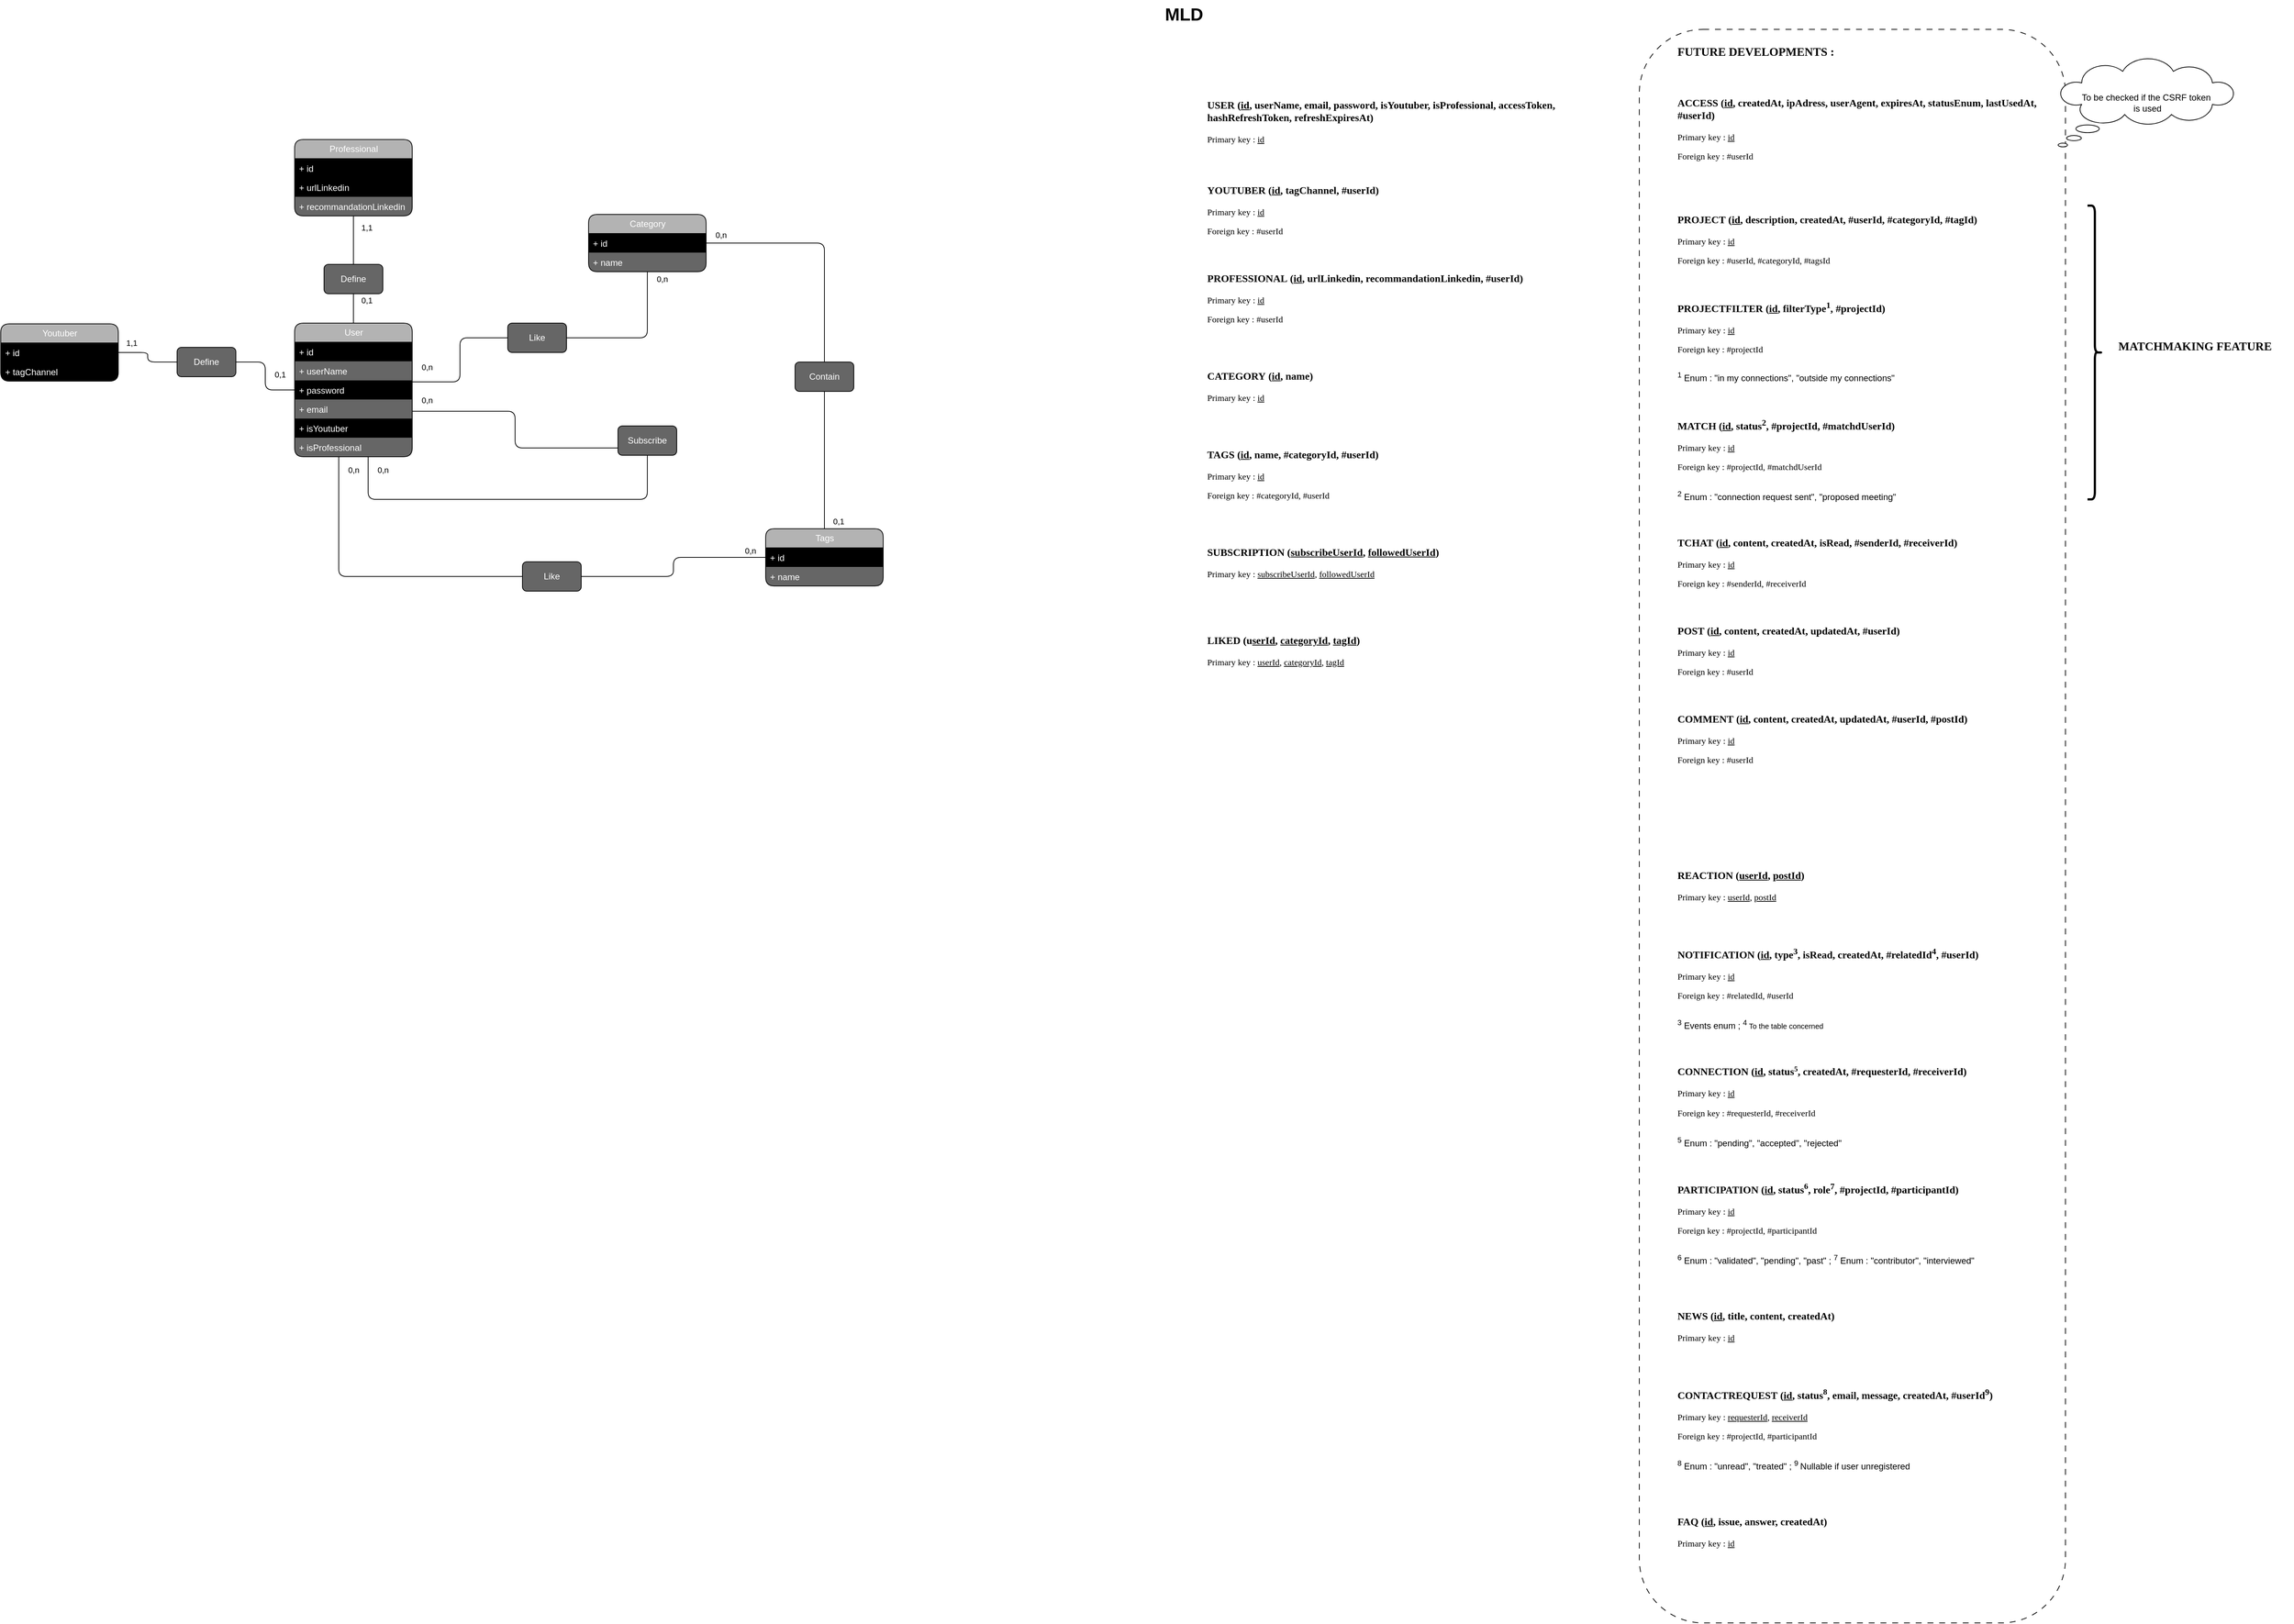 <mxfile version="26.0.10">
  <diagram name="Page-1" id="kbPdjWkIte7VOqI4fmI9">
    <mxGraphModel dx="1434" dy="792" grid="1" gridSize="10" guides="1" tooltips="1" connect="1" arrows="1" fold="1" page="1" pageScale="1" pageWidth="1654" pageHeight="1169" math="0" shadow="0">
      <root>
        <mxCell id="0" />
        <mxCell id="1" parent="0" />
        <mxCell id="28MRgLjDr1vpFrhW2gKt-58" value="" style="edgeStyle=orthogonalEdgeStyle;rounded=1;orthogonalLoop=1;jettySize=auto;html=1;flowAnimation=0;endArrow=none;endFill=0;" parent="1" source="28MRgLjDr1vpFrhW2gKt-130" target="28MRgLjDr1vpFrhW2gKt-53" edge="1">
          <mxGeometry relative="1" as="geometry" />
        </mxCell>
        <mxCell id="28MRgLjDr1vpFrhW2gKt-48" value="Professional" style="swimlane;fontStyle=0;childLayout=stackLayout;horizontal=1;startSize=26;fillColor=#B3B3B3;horizontalStack=0;resizeParent=1;resizeParentMax=0;resizeLast=0;collapsible=1;marginBottom=0;html=1;rounded=1;swimlaneFillColor=#666666;fontColor=#FFFFFF;" parent="1" vertex="1">
          <mxGeometry x="520" y="230" width="160" height="104" as="geometry">
            <mxRectangle x="360" y="280" width="120" height="30" as="alternateBounds" />
          </mxGeometry>
        </mxCell>
        <mxCell id="28MRgLjDr1vpFrhW2gKt-49" value="+ id" style="text;strokeColor=none;fillColor=#000000;align=left;verticalAlign=top;spacingLeft=4;spacingRight=4;overflow=hidden;rotatable=0;points=[[0,0.5],[1,0.5]];portConstraint=eastwest;whiteSpace=wrap;html=1;glass=0;shadow=0;fontColor=#FFFFFF;" parent="28MRgLjDr1vpFrhW2gKt-48" vertex="1">
          <mxGeometry y="26" width="160" height="26" as="geometry" />
        </mxCell>
        <mxCell id="28MRgLjDr1vpFrhW2gKt-51" value="+ urlLinkedin" style="text;strokeColor=none;fillColor=#000000;align=left;verticalAlign=top;spacingLeft=4;spacingRight=4;overflow=hidden;rotatable=0;points=[[0,0.5],[1,0.5]];portConstraint=eastwest;whiteSpace=wrap;html=1;fontColor=#FFFFFF;" parent="28MRgLjDr1vpFrhW2gKt-48" vertex="1">
          <mxGeometry y="52" width="160" height="26" as="geometry" />
        </mxCell>
        <mxCell id="28MRgLjDr1vpFrhW2gKt-52" value="+ recommandationLinkedin" style="text;strokeColor=none;fillColor=none;align=left;verticalAlign=top;spacingLeft=4;spacingRight=4;overflow=hidden;rotatable=0;points=[[0,0.5],[1,0.5]];portConstraint=eastwest;whiteSpace=wrap;html=1;fontColor=#FFFFFF;" parent="28MRgLjDr1vpFrhW2gKt-48" vertex="1">
          <mxGeometry y="78" width="160" height="26" as="geometry" />
        </mxCell>
        <mxCell id="28MRgLjDr1vpFrhW2gKt-69" value="" style="rounded=1;orthogonalLoop=1;jettySize=auto;html=1;endArrow=none;endFill=0;edgeStyle=orthogonalEdgeStyle;" parent="1" source="28MRgLjDr1vpFrhW2gKt-133" target="28MRgLjDr1vpFrhW2gKt-62" edge="1">
          <mxGeometry relative="1" as="geometry" />
        </mxCell>
        <mxCell id="28MRgLjDr1vpFrhW2gKt-71" value="1,1" style="edgeLabel;html=1;align=center;verticalAlign=middle;resizable=0;points=[];" parent="28MRgLjDr1vpFrhW2gKt-69" vertex="1" connectable="0">
          <mxGeometry x="0.81" y="1" relative="1" as="geometry">
            <mxPoint x="9" y="-14" as="offset" />
          </mxGeometry>
        </mxCell>
        <mxCell id="28MRgLjDr1vpFrhW2gKt-111" value="" style="edgeStyle=orthogonalEdgeStyle;rounded=1;orthogonalLoop=1;jettySize=auto;html=1;strokeColor=default;endArrow=none;endFill=0;" parent="1" edge="1">
          <mxGeometry relative="1" as="geometry">
            <mxPoint x="680" y="600" as="sourcePoint" />
            <mxPoint x="960" y="650" as="targetPoint" />
            <Array as="points">
              <mxPoint x="820" y="600" />
              <mxPoint x="820" y="650" />
            </Array>
          </mxGeometry>
        </mxCell>
        <object label="User" placeholders="1" id="28MRgLjDr1vpFrhW2gKt-53">
          <mxCell style="swimlane;fontStyle=0;childLayout=stackLayout;horizontal=1;startSize=26;fillColor=#B3B3B3;horizontalStack=0;resizeParent=1;resizeParentMax=0;resizeLast=0;collapsible=1;marginBottom=0;html=1;rounded=1;swimlaneFillColor=#666666;fontColor=#FFFFFF;" parent="1" vertex="1">
            <mxGeometry x="520" y="480" width="160" height="182" as="geometry">
              <mxRectangle x="360" y="280" width="120" height="30" as="alternateBounds" />
            </mxGeometry>
          </mxCell>
        </object>
        <mxCell id="28MRgLjDr1vpFrhW2gKt-54" value="+ id" style="text;strokeColor=none;fillColor=#000000;align=left;verticalAlign=top;spacingLeft=4;spacingRight=4;overflow=hidden;rotatable=0;points=[[0,0.5],[1,0.5]];portConstraint=eastwest;whiteSpace=wrap;html=1;glass=0;shadow=0;fontColor=#FFFFFF;" parent="28MRgLjDr1vpFrhW2gKt-53" vertex="1">
          <mxGeometry y="26" width="160" height="26" as="geometry" />
        </mxCell>
        <mxCell id="28MRgLjDr1vpFrhW2gKt-55" value="+ userName" style="text;strokeColor=none;fillColor=none;align=left;verticalAlign=top;spacingLeft=4;spacingRight=4;overflow=hidden;rotatable=0;points=[[0,0.5],[1,0.5]];portConstraint=eastwest;whiteSpace=wrap;html=1;fontColor=#FFFFFF;" parent="28MRgLjDr1vpFrhW2gKt-53" vertex="1">
          <mxGeometry y="52" width="160" height="26" as="geometry" />
        </mxCell>
        <mxCell id="28MRgLjDr1vpFrhW2gKt-56" value="+ password" style="text;strokeColor=none;fillColor=#000000;align=left;verticalAlign=top;spacingLeft=4;spacingRight=4;overflow=hidden;rotatable=0;points=[[0,0.5],[1,0.5]];portConstraint=eastwest;whiteSpace=wrap;html=1;fontColor=#FFFFFF;" parent="28MRgLjDr1vpFrhW2gKt-53" vertex="1">
          <mxGeometry y="78" width="160" height="26" as="geometry" />
        </mxCell>
        <mxCell id="28MRgLjDr1vpFrhW2gKt-57" value="+ email" style="text;strokeColor=none;fillColor=none;align=left;verticalAlign=top;spacingLeft=4;spacingRight=4;overflow=hidden;rotatable=0;points=[[0,0.5],[1,0.5]];portConstraint=eastwest;whiteSpace=wrap;html=1;fontColor=#FFFFFF;" parent="28MRgLjDr1vpFrhW2gKt-53" vertex="1">
          <mxGeometry y="104" width="160" height="26" as="geometry" />
        </mxCell>
        <mxCell id="28MRgLjDr1vpFrhW2gKt-60" value="+ isYoutuber" style="text;strokeColor=none;fillColor=#000000;align=left;verticalAlign=top;spacingLeft=4;spacingRight=4;overflow=hidden;rotatable=0;points=[[0,0.5],[1,0.5]];portConstraint=eastwest;whiteSpace=wrap;html=1;fontColor=#FFFFFF;gradientColor=none;" parent="28MRgLjDr1vpFrhW2gKt-53" vertex="1">
          <mxGeometry y="130" width="160" height="26" as="geometry" />
        </mxCell>
        <mxCell id="28MRgLjDr1vpFrhW2gKt-61" value="+ isProfessional" style="text;strokeColor=none;fillColor=none;align=left;verticalAlign=top;spacingLeft=4;spacingRight=4;overflow=hidden;rotatable=0;points=[[0,0.5],[1,0.5]];portConstraint=eastwest;whiteSpace=wrap;html=1;fontColor=#FFFFFF;" parent="28MRgLjDr1vpFrhW2gKt-53" vertex="1">
          <mxGeometry y="156" width="160" height="26" as="geometry" />
        </mxCell>
        <object label="Youtuber" placeholders="1" id="28MRgLjDr1vpFrhW2gKt-62">
          <mxCell style="swimlane;fontStyle=0;childLayout=stackLayout;horizontal=1;startSize=26;fillColor=#B3B3B3;horizontalStack=0;resizeParent=1;resizeParentMax=0;resizeLast=0;collapsible=1;marginBottom=0;html=1;rounded=1;swimlaneFillColor=#000000;fontColor=#FFFFFF;" parent="1" vertex="1">
            <mxGeometry x="120" y="481" width="160" height="78" as="geometry">
              <mxRectangle x="360" y="280" width="120" height="30" as="alternateBounds" />
            </mxGeometry>
          </mxCell>
        </object>
        <mxCell id="28MRgLjDr1vpFrhW2gKt-63" value="+ id" style="text;strokeColor=none;fillColor=none;align=left;verticalAlign=top;spacingLeft=4;spacingRight=4;overflow=hidden;rotatable=0;points=[[0,0.5],[1,0.5]];portConstraint=eastwest;whiteSpace=wrap;html=1;glass=0;shadow=0;fontColor=#FFFFFF;" parent="28MRgLjDr1vpFrhW2gKt-62" vertex="1">
          <mxGeometry y="26" width="160" height="26" as="geometry" />
        </mxCell>
        <mxCell id="28MRgLjDr1vpFrhW2gKt-65" value="+ tagChannel" style="text;strokeColor=none;fillColor=none;align=left;verticalAlign=top;spacingLeft=4;spacingRight=4;overflow=hidden;rotatable=0;points=[[0,0.5],[1,0.5]];portConstraint=eastwest;whiteSpace=wrap;html=1;fontColor=#FFFFFF;" parent="28MRgLjDr1vpFrhW2gKt-62" vertex="1">
          <mxGeometry y="52" width="160" height="26" as="geometry" />
        </mxCell>
        <mxCell id="28MRgLjDr1vpFrhW2gKt-83" value="" style="rounded=1;orthogonalLoop=1;jettySize=auto;html=1;endArrow=none;endFill=0;edgeStyle=orthogonalEdgeStyle;" parent="1" source="28MRgLjDr1vpFrhW2gKt-128" target="28MRgLjDr1vpFrhW2gKt-80" edge="1">
          <mxGeometry relative="1" as="geometry" />
        </mxCell>
        <object label="Category" placeholders="1" id="28MRgLjDr1vpFrhW2gKt-72">
          <mxCell style="swimlane;fontStyle=0;childLayout=stackLayout;horizontal=1;startSize=26;fillColor=#B3B3B3;horizontalStack=0;resizeParent=1;resizeParentMax=0;resizeLast=0;collapsible=1;marginBottom=0;html=1;rounded=1;swimlaneFillColor=#666666;fontColor=#FFFFFF;" parent="1" vertex="1">
            <mxGeometry x="920" y="332" width="160" height="78" as="geometry">
              <mxRectangle x="360" y="280" width="120" height="30" as="alternateBounds" />
            </mxGeometry>
          </mxCell>
        </object>
        <mxCell id="28MRgLjDr1vpFrhW2gKt-73" value="+ id" style="text;strokeColor=none;fillColor=#000000;align=left;verticalAlign=top;spacingLeft=4;spacingRight=4;overflow=hidden;rotatable=0;points=[[0,0.5],[1,0.5]];portConstraint=eastwest;whiteSpace=wrap;html=1;glass=0;shadow=0;fontColor=#FFFFFF;" parent="28MRgLjDr1vpFrhW2gKt-72" vertex="1">
          <mxGeometry y="26" width="160" height="26" as="geometry" />
        </mxCell>
        <mxCell id="28MRgLjDr1vpFrhW2gKt-74" value="+ name" style="text;strokeColor=none;fillColor=none;align=left;verticalAlign=top;spacingLeft=4;spacingRight=4;overflow=hidden;rotatable=0;points=[[0,0.5],[1,0.5]];portConstraint=eastwest;whiteSpace=wrap;html=1;fontColor=#FFFFFF;" parent="28MRgLjDr1vpFrhW2gKt-72" vertex="1">
          <mxGeometry y="52" width="160" height="26" as="geometry" />
        </mxCell>
        <object label="Tags" placeholders="1" id="28MRgLjDr1vpFrhW2gKt-80">
          <mxCell style="swimlane;fontStyle=0;childLayout=stackLayout;horizontal=1;startSize=26;fillColor=#B3B3B3;horizontalStack=0;resizeParent=1;resizeParentMax=0;resizeLast=0;collapsible=1;marginBottom=0;html=1;rounded=1;swimlaneFillColor=#666666;fontColor=#FFFFFF;" parent="1" vertex="1">
            <mxGeometry x="1161" y="760" width="160" height="78" as="geometry">
              <mxRectangle x="1161" y="760" width="120" height="30" as="alternateBounds" />
            </mxGeometry>
          </mxCell>
        </object>
        <mxCell id="28MRgLjDr1vpFrhW2gKt-81" value="+ id" style="text;strokeColor=none;fillColor=#000000;align=left;verticalAlign=top;spacingLeft=4;spacingRight=4;overflow=hidden;rotatable=0;points=[[0,0.5],[1,0.5]];portConstraint=eastwest;whiteSpace=wrap;html=1;glass=0;shadow=0;fontColor=#FFFFFF;" parent="28MRgLjDr1vpFrhW2gKt-80" vertex="1">
          <mxGeometry y="26" width="160" height="26" as="geometry" />
        </mxCell>
        <mxCell id="28MRgLjDr1vpFrhW2gKt-82" value="+ name" style="text;strokeColor=none;fillColor=none;align=left;verticalAlign=top;spacingLeft=4;spacingRight=4;overflow=hidden;rotatable=0;points=[[0,0.5],[1,0.5]];portConstraint=eastwest;whiteSpace=wrap;html=1;fontColor=#FFFFFF;" parent="28MRgLjDr1vpFrhW2gKt-80" vertex="1">
          <mxGeometry y="52" width="160" height="26" as="geometry" />
        </mxCell>
        <mxCell id="28MRgLjDr1vpFrhW2gKt-104" style="edgeStyle=orthogonalEdgeStyle;rounded=1;orthogonalLoop=1;jettySize=auto;html=1;endArrow=none;endFill=0;" parent="1" source="28MRgLjDr1vpFrhW2gKt-126" target="28MRgLjDr1vpFrhW2gKt-53" edge="1">
          <mxGeometry relative="1" as="geometry">
            <mxPoint x="1001" y="799.034" as="sourcePoint" />
            <Array as="points">
              <mxPoint x="580" y="825" />
            </Array>
          </mxGeometry>
        </mxCell>
        <mxCell id="28MRgLjDr1vpFrhW2gKt-113" style="edgeStyle=orthogonalEdgeStyle;rounded=1;orthogonalLoop=1;jettySize=auto;html=1;endArrow=none;endFill=0;" parent="1" source="28MRgLjDr1vpFrhW2gKt-110" target="28MRgLjDr1vpFrhW2gKt-53" edge="1">
          <mxGeometry relative="1" as="geometry">
            <Array as="points">
              <mxPoint x="1000" y="720" />
              <mxPoint x="620" y="720" />
            </Array>
          </mxGeometry>
        </mxCell>
        <mxCell id="28MRgLjDr1vpFrhW2gKt-110" value="Subscribe" style="whiteSpace=wrap;html=1;fillColor=#666666;fontColor=#FFFFFF;fontStyle=0;startSize=26;rounded=1;swimlaneFillColor=#666666;" parent="1" vertex="1">
          <mxGeometry x="960" y="620" width="80" height="40" as="geometry" />
        </mxCell>
        <mxCell id="28MRgLjDr1vpFrhW2gKt-120" value="" style="edgeStyle=orthogonalEdgeStyle;rounded=1;orthogonalLoop=1;jettySize=auto;html=1;jumpStyle=none;strokeColor=default;endArrow=none;endFill=0;" parent="1" source="28MRgLjDr1vpFrhW2gKt-53" target="28MRgLjDr1vpFrhW2gKt-119" edge="1">
          <mxGeometry relative="1" as="geometry">
            <mxPoint x="680" y="570" as="sourcePoint" />
            <mxPoint x="920" y="359" as="targetPoint" />
            <Array as="points">
              <mxPoint x="745" y="560" />
              <mxPoint x="745" y="500" />
            </Array>
          </mxGeometry>
        </mxCell>
        <mxCell id="28MRgLjDr1vpFrhW2gKt-125" style="edgeStyle=orthogonalEdgeStyle;rounded=1;orthogonalLoop=1;jettySize=auto;html=1;endArrow=none;endFill=0;" parent="1" source="28MRgLjDr1vpFrhW2gKt-119" target="28MRgLjDr1vpFrhW2gKt-72" edge="1">
          <mxGeometry relative="1" as="geometry" />
        </mxCell>
        <mxCell id="28MRgLjDr1vpFrhW2gKt-119" value="Like" style="whiteSpace=wrap;html=1;fillColor=#666666;fontColor=#FFFFFF;fontStyle=0;startSize=26;rounded=1;swimlaneFillColor=#666666;" parent="1" vertex="1">
          <mxGeometry x="810" y="480" width="80" height="40" as="geometry" />
        </mxCell>
        <mxCell id="28MRgLjDr1vpFrhW2gKt-127" value="" style="rounded=1;orthogonalLoop=1;jettySize=auto;html=1;endArrow=none;endFill=0;edgeStyle=orthogonalEdgeStyle;" parent="1" source="28MRgLjDr1vpFrhW2gKt-80" target="28MRgLjDr1vpFrhW2gKt-126" edge="1">
          <mxGeometry relative="1" as="geometry">
            <mxPoint x="1161" y="825" as="sourcePoint" />
            <mxPoint x="580" y="662" as="targetPoint" />
          </mxGeometry>
        </mxCell>
        <mxCell id="28MRgLjDr1vpFrhW2gKt-126" value="Like" style="whiteSpace=wrap;html=1;fillColor=#666666;fontColor=#FFFFFF;fontStyle=0;startSize=26;rounded=1;swimlaneFillColor=#666666;" parent="1" vertex="1">
          <mxGeometry x="830" y="805" width="80" height="40" as="geometry" />
        </mxCell>
        <mxCell id="28MRgLjDr1vpFrhW2gKt-129" value="" style="edgeStyle=orthogonalEdgeStyle;rounded=1;orthogonalLoop=1;jettySize=auto;html=1;endArrow=none;endFill=0;" parent="1" source="28MRgLjDr1vpFrhW2gKt-72" target="28MRgLjDr1vpFrhW2gKt-128" edge="1">
          <mxGeometry relative="1" as="geometry">
            <mxPoint x="1080" y="371" as="sourcePoint" />
            <mxPoint x="1241" y="760" as="targetPoint" />
          </mxGeometry>
        </mxCell>
        <mxCell id="28MRgLjDr1vpFrhW2gKt-128" value="Contain" style="whiteSpace=wrap;html=1;fillColor=#666666;fontColor=#FFFFFF;fontStyle=0;startSize=26;rounded=1;swimlaneFillColor=#666666;" parent="1" vertex="1">
          <mxGeometry x="1201" y="533" width="80" height="40" as="geometry" />
        </mxCell>
        <mxCell id="28MRgLjDr1vpFrhW2gKt-131" value="" style="edgeStyle=orthogonalEdgeStyle;rounded=1;orthogonalLoop=1;jettySize=auto;html=1;flowAnimation=0;endArrow=none;endFill=0;" parent="1" source="28MRgLjDr1vpFrhW2gKt-48" target="28MRgLjDr1vpFrhW2gKt-130" edge="1">
          <mxGeometry relative="1" as="geometry">
            <mxPoint x="600" y="410" as="sourcePoint" />
            <mxPoint x="600" y="480" as="targetPoint" />
          </mxGeometry>
        </mxCell>
        <mxCell id="28MRgLjDr1vpFrhW2gKt-132" value="1,1" style="edgeLabel;html=1;align=center;verticalAlign=middle;resizable=0;points=[];" parent="28MRgLjDr1vpFrhW2gKt-131" vertex="1" connectable="0">
          <mxGeometry x="-0.223" y="-1" relative="1" as="geometry">
            <mxPoint x="19" y="-10" as="offset" />
          </mxGeometry>
        </mxCell>
        <mxCell id="28MRgLjDr1vpFrhW2gKt-136" value="0,1" style="edgeLabel;html=1;align=center;verticalAlign=middle;resizable=0;points=[];" parent="28MRgLjDr1vpFrhW2gKt-131" vertex="1" connectable="0">
          <mxGeometry x="-0.223" y="-1" relative="1" as="geometry">
            <mxPoint x="19" y="89" as="offset" />
          </mxGeometry>
        </mxCell>
        <mxCell id="28MRgLjDr1vpFrhW2gKt-137" value="0,1" style="edgeLabel;html=1;align=center;verticalAlign=middle;resizable=0;points=[];" parent="28MRgLjDr1vpFrhW2gKt-131" vertex="1" connectable="0">
          <mxGeometry x="-0.223" y="-1" relative="1" as="geometry">
            <mxPoint x="-99" y="190" as="offset" />
          </mxGeometry>
        </mxCell>
        <mxCell id="28MRgLjDr1vpFrhW2gKt-138" value="0,n" style="edgeLabel;html=1;align=center;verticalAlign=middle;resizable=0;points=[];" parent="28MRgLjDr1vpFrhW2gKt-131" vertex="1" connectable="0">
          <mxGeometry x="-0.223" y="-1" relative="1" as="geometry">
            <mxPoint x="101" y="180" as="offset" />
          </mxGeometry>
        </mxCell>
        <mxCell id="28MRgLjDr1vpFrhW2gKt-139" value="0,n" style="edgeLabel;html=1;align=center;verticalAlign=middle;resizable=0;points=[];" parent="28MRgLjDr1vpFrhW2gKt-131" vertex="1" connectable="0">
          <mxGeometry x="-0.223" y="-1" relative="1" as="geometry">
            <mxPoint x="101" y="225" as="offset" />
          </mxGeometry>
        </mxCell>
        <mxCell id="28MRgLjDr1vpFrhW2gKt-140" value="0,n" style="edgeLabel;html=1;align=center;verticalAlign=middle;resizable=0;points=[];" parent="28MRgLjDr1vpFrhW2gKt-131" vertex="1" connectable="0">
          <mxGeometry x="-0.223" y="-1" relative="1" as="geometry">
            <mxPoint x="421" y="60" as="offset" />
          </mxGeometry>
        </mxCell>
        <mxCell id="28MRgLjDr1vpFrhW2gKt-141" value="0,n" style="edgeLabel;html=1;align=center;verticalAlign=middle;resizable=0;points=[];" parent="28MRgLjDr1vpFrhW2gKt-131" vertex="1" connectable="0">
          <mxGeometry x="-0.223" y="-1" relative="1" as="geometry">
            <mxPoint x="501" as="offset" />
          </mxGeometry>
        </mxCell>
        <mxCell id="28MRgLjDr1vpFrhW2gKt-142" value="0,1" style="edgeLabel;html=1;align=center;verticalAlign=middle;resizable=0;points=[];" parent="28MRgLjDr1vpFrhW2gKt-131" vertex="1" connectable="0">
          <mxGeometry x="-0.223" y="-1" relative="1" as="geometry">
            <mxPoint x="661" y="390" as="offset" />
          </mxGeometry>
        </mxCell>
        <mxCell id="28MRgLjDr1vpFrhW2gKt-143" value="0,n" style="edgeLabel;html=1;align=center;verticalAlign=middle;resizable=0;points=[];" parent="28MRgLjDr1vpFrhW2gKt-131" vertex="1" connectable="0">
          <mxGeometry x="-0.223" y="-1" relative="1" as="geometry">
            <mxPoint x="541" y="430" as="offset" />
          </mxGeometry>
        </mxCell>
        <mxCell id="28MRgLjDr1vpFrhW2gKt-144" value="0,n" style="edgeLabel;html=1;align=center;verticalAlign=middle;resizable=0;points=[];" parent="28MRgLjDr1vpFrhW2gKt-131" vertex="1" connectable="0">
          <mxGeometry x="-0.223" y="-1" relative="1" as="geometry">
            <mxPoint x="41" y="320" as="offset" />
          </mxGeometry>
        </mxCell>
        <mxCell id="28MRgLjDr1vpFrhW2gKt-145" value="0,n" style="edgeLabel;html=1;align=center;verticalAlign=middle;resizable=0;points=[];" parent="28MRgLjDr1vpFrhW2gKt-131" vertex="1" connectable="0">
          <mxGeometry x="-0.223" y="-1" relative="1" as="geometry">
            <mxPoint x="1" y="320" as="offset" />
          </mxGeometry>
        </mxCell>
        <mxCell id="28MRgLjDr1vpFrhW2gKt-130" value="Define" style="whiteSpace=wrap;html=1;fillColor=#666666;fontColor=#FFFFFF;fontStyle=0;startSize=26;rounded=1;swimlaneFillColor=#666666;" parent="1" vertex="1">
          <mxGeometry x="560" y="400" width="80" height="40" as="geometry" />
        </mxCell>
        <mxCell id="28MRgLjDr1vpFrhW2gKt-134" value="" style="edgeStyle=orthogonalEdgeStyle;rounded=1;orthogonalLoop=1;jettySize=auto;html=1;endArrow=none;endFill=0;" parent="1" source="28MRgLjDr1vpFrhW2gKt-53" target="28MRgLjDr1vpFrhW2gKt-133" edge="1">
          <mxGeometry relative="1" as="geometry">
            <mxPoint x="520" y="571" as="sourcePoint" />
            <mxPoint x="360" y="533" as="targetPoint" />
          </mxGeometry>
        </mxCell>
        <mxCell id="28MRgLjDr1vpFrhW2gKt-133" value="Define" style="whiteSpace=wrap;html=1;fillColor=#666666;fontColor=#FFFFFF;fontStyle=0;startSize=26;rounded=1;swimlaneFillColor=#666666;" parent="1" vertex="1">
          <mxGeometry x="360" y="513" width="80" height="40" as="geometry" />
        </mxCell>
        <mxCell id="temJHS14F2omv68zXtzl-1" value="MLD" style="text;strokeColor=none;fillColor=none;html=1;fontSize=24;fontStyle=1;verticalAlign=middle;align=center;" parent="1" vertex="1">
          <mxGeometry x="1680" y="40" width="100" height="40" as="geometry" />
        </mxCell>
        <mxCell id="temJHS14F2omv68zXtzl-17" value="&lt;blockquote style=&quot;margin: 0 0 0 40px; border: none; padding: 0px;&quot;&gt;&lt;h3 style=&quot;&quot;&gt;&lt;font style=&quot;color: light-dark(rgb(0, 0, 0), rgb(0, 0, 0));&quot; face=&quot;Comic Sans MS&quot;&gt;&lt;b style=&quot;line-height: 100%;&quot;&gt;USER &lt;/b&gt;(&lt;u&gt;id&lt;/u&gt;, userName, email, password, isYoutuber, isProfessional, accessToken, hashRefreshToken, refreshExpiresAt)&lt;/font&gt;&lt;/h3&gt;&lt;p style=&quot;&quot;&gt;&lt;font style=&quot;color: light-dark(rgb(0, 0, 0), rgb(0, 0, 0));&quot; face=&quot;Comic Sans MS&quot;&gt;Primary key : &lt;u&gt;id&lt;/u&gt;&lt;/font&gt;&lt;/p&gt;&lt;/blockquote&gt;" style="rounded=1;whiteSpace=wrap;html=1;strokeColor=none;arcSize=25;fillColor=light-dark(#FFFFFF,#B3B3B3);align=left;" parent="1" vertex="1">
          <mxGeometry x="1720" y="160" width="560" height="90" as="geometry" />
        </mxCell>
        <mxCell id="temJHS14F2omv68zXtzl-18" value="&lt;blockquote style=&quot;margin: 0 0 0 40px; border: none; padding: 0px;&quot;&gt;&lt;h3 style=&quot;&quot;&gt;&lt;font style=&quot;color: light-dark(rgb(0, 0, 0), rgb(0, 0, 0));&quot; face=&quot;Comic Sans MS&quot;&gt;&lt;b style=&quot;line-height: 100%;&quot;&gt;YOUTUBER&amp;nbsp;&lt;/b&gt;(&lt;u&gt;id&lt;/u&gt;, tagChannel, #userId)&lt;/font&gt;&lt;/h3&gt;&lt;p style=&quot;&quot;&gt;&lt;font style=&quot;color: light-dark(rgb(0, 0, 0), rgb(0, 0, 0));&quot; face=&quot;Comic Sans MS&quot;&gt;Primary key : &lt;u&gt;id&lt;/u&gt;&lt;/font&gt;&lt;/p&gt;&lt;p style=&quot;&quot;&gt;&lt;font style=&quot;color: light-dark(rgb(0, 0, 0), rgb(0, 0, 0));&quot; face=&quot;Comic Sans MS&quot;&gt;Foreign key : #userId&lt;/font&gt;&lt;/p&gt;&lt;/blockquote&gt;" style="rounded=1;whiteSpace=wrap;html=1;strokeColor=none;align=left;fillColor=light-dark(#FFFFFF,#B3B3B3);" parent="1" vertex="1">
          <mxGeometry x="1720" y="280" width="560" height="90" as="geometry" />
        </mxCell>
        <mxCell id="i6DJvglwpFI4KG_XhVRq-2" value="&lt;blockquote style=&quot;margin: 0 0 0 40px; border: none; padding: 0px;&quot;&gt;&lt;h3 style=&quot;&quot;&gt;&lt;font style=&quot;color: light-dark(rgb(0, 0, 0), rgb(0, 0, 0));&quot; face=&quot;Comic Sans MS&quot;&gt;&lt;b style=&quot;line-height: 100%;&quot;&gt;PROFESSIONAL&amp;nbsp;&lt;/b&gt;(&lt;u&gt;id&lt;/u&gt;, urlLinkedin, recommandationLinkedin, #userId)&lt;/font&gt;&lt;/h3&gt;&lt;p style=&quot;&quot;&gt;&lt;font style=&quot;color: light-dark(rgb(0, 0, 0), rgb(0, 0, 0));&quot; face=&quot;Comic Sans MS&quot;&gt;Primary key : &lt;u&gt;id&lt;/u&gt;&lt;/font&gt;&lt;/p&gt;&lt;p style=&quot;&quot;&gt;&lt;font style=&quot;color: light-dark(rgb(0, 0, 0), rgb(0, 0, 0));&quot; face=&quot;Comic Sans MS&quot;&gt;Foreign key : #userId&lt;/font&gt;&lt;/p&gt;&lt;/blockquote&gt;" style="rounded=1;whiteSpace=wrap;html=1;strokeColor=none;align=left;fillColor=light-dark(#FFFFFF,#B3B3B3);" parent="1" vertex="1">
          <mxGeometry x="1720" y="400" width="560" height="90" as="geometry" />
        </mxCell>
        <mxCell id="i6DJvglwpFI4KG_XhVRq-3" value="&lt;blockquote style=&quot;margin: 0 0 0 40px; border: none; padding: 0px;&quot;&gt;&lt;h3 style=&quot;&quot;&gt;&lt;font style=&quot;color: light-dark(rgb(0, 0, 0), rgb(0, 0, 0));&quot; face=&quot;Comic Sans MS&quot;&gt;&lt;b style=&quot;line-height: 100%;&quot;&gt;CATEGORY&amp;nbsp;&lt;/b&gt;(&lt;u&gt;id&lt;/u&gt;, name)&lt;/font&gt;&lt;/h3&gt;&lt;p style=&quot;&quot;&gt;&lt;font style=&quot;color: light-dark(rgb(0, 0, 0), rgb(0, 0, 0));&quot; face=&quot;Comic Sans MS&quot;&gt;Primary key : &lt;u&gt;id&lt;/u&gt;&lt;/font&gt;&lt;/p&gt;&lt;/blockquote&gt;" style="rounded=1;whiteSpace=wrap;html=1;strokeColor=none;align=left;fillColor=light-dark(#FFFFFF,#B3B3B3);" parent="1" vertex="1">
          <mxGeometry x="1720" y="520" width="560" height="90" as="geometry" />
        </mxCell>
        <mxCell id="i6DJvglwpFI4KG_XhVRq-4" value="&lt;blockquote style=&quot;margin: 0 0 0 40px; border: none; padding: 0px;&quot;&gt;&lt;h3 style=&quot;&quot;&gt;&lt;font style=&quot;color: light-dark(rgb(0, 0, 0), rgb(0, 0, 0));&quot; face=&quot;Comic Sans MS&quot;&gt;&lt;b style=&quot;line-height: 100%;&quot;&gt;TAGS&amp;nbsp;&lt;/b&gt;(&lt;u&gt;id&lt;/u&gt;, name, #categoryId, #userId)&lt;/font&gt;&lt;/h3&gt;&lt;p style=&quot;&quot;&gt;&lt;font style=&quot;color: light-dark(rgb(0, 0, 0), rgb(0, 0, 0));&quot; face=&quot;Comic Sans MS&quot;&gt;Primary key : &lt;u&gt;id&lt;/u&gt;&lt;/font&gt;&lt;/p&gt;&lt;p style=&quot;&quot;&gt;&lt;font style=&quot;color: light-dark(rgb(0, 0, 0), rgb(0, 0, 0));&quot; face=&quot;Comic Sans MS&quot;&gt;Foreign key : #categoryId, #userId&lt;/font&gt;&lt;/p&gt;&lt;/blockquote&gt;" style="rounded=1;whiteSpace=wrap;html=1;strokeColor=none;align=left;fillColor=light-dark(#FFFFFF,#B3B3B3);" parent="1" vertex="1">
          <mxGeometry x="1720" y="640" width="560" height="90" as="geometry" />
        </mxCell>
        <mxCell id="i6DJvglwpFI4KG_XhVRq-5" value="&lt;blockquote style=&quot;margin: 0 0 0 40px; border: none; padding: 0px;&quot;&gt;&lt;h3 style=&quot;&quot;&gt;&lt;font style=&quot;color: light-dark(rgb(0, 0, 0), rgb(0, 0, 0));&quot; face=&quot;Comic Sans MS&quot;&gt;&lt;b style=&quot;line-height: 100%;&quot;&gt;SUBSCRIPTION&amp;nbsp;&lt;/b&gt;(&lt;u&gt;subscribeUserId&lt;/u&gt;, &lt;u&gt;followedUserId&lt;/u&gt;)&lt;/font&gt;&lt;/h3&gt;&lt;p style=&quot;&quot;&gt;&lt;font style=&quot;color: light-dark(rgb(0, 0, 0), rgb(0, 0, 0));&quot; face=&quot;Comic Sans MS&quot;&gt;Primary key : &lt;u&gt;subscribeUserId&lt;/u&gt;, &lt;u&gt;followedUserId&lt;/u&gt;&lt;/font&gt;&lt;/p&gt;&lt;/blockquote&gt;" style="rounded=1;whiteSpace=wrap;html=1;strokeColor=none;align=left;fillColor=light-dark(#FFFFFF,#B3B3B3);" parent="1" vertex="1">
          <mxGeometry x="1720" y="760" width="560" height="90" as="geometry" />
        </mxCell>
        <mxCell id="i6DJvglwpFI4KG_XhVRq-6" value="&lt;blockquote style=&quot;margin: 0 0 0 40px; border: none; padding: 0px;&quot;&gt;&lt;h3 style=&quot;&quot;&gt;&lt;font style=&quot;color: light-dark(rgb(0, 0, 0), rgb(0, 0, 0));&quot; face=&quot;Comic Sans MS&quot;&gt;&lt;b style=&quot;line-height: 100%;&quot;&gt;LIKED&amp;nbsp;&lt;/b&gt;(u&lt;u&gt;serId&lt;/u&gt;, &lt;u&gt;categoryId&lt;/u&gt;, &lt;u&gt;tagId&lt;/u&gt;)&lt;/font&gt;&lt;/h3&gt;&lt;p style=&quot;&quot;&gt;&lt;font style=&quot;color: light-dark(rgb(0, 0, 0), rgb(0, 0, 0));&quot; face=&quot;Comic Sans MS&quot;&gt;Primary key : &lt;u&gt;userId&lt;/u&gt;, &lt;u&gt;categoryId&lt;/u&gt;, &lt;u&gt;tagId&lt;/u&gt;&lt;/font&gt;&lt;/p&gt;&lt;/blockquote&gt;" style="rounded=1;whiteSpace=wrap;html=1;strokeColor=none;align=left;fillColor=light-dark(#FFFFFF,#B3B3B3);" parent="1" vertex="1">
          <mxGeometry x="1720" y="880" width="560" height="90" as="geometry" />
        </mxCell>
        <mxCell id="i6DJvglwpFI4KG_XhVRq-7" value="" style="rounded=1;whiteSpace=wrap;html=1;fillColor=none;dashed=1;dashPattern=8 8;strokeColor=light-dark(#000000,#FF0000);" parent="1" vertex="1">
          <mxGeometry x="2350" y="80" width="580" height="2170" as="geometry" />
        </mxCell>
        <mxCell id="i6DJvglwpFI4KG_XhVRq-8" value="&lt;blockquote style=&quot;margin: 0 0 0 40px; border: none; padding: 0px;&quot;&gt;&lt;font style=&quot;color: light-dark(rgb(0, 0, 0), rgb(255, 0, 0));&quot;&gt;FUTURE DEVELOPMENTS&amp;nbsp;:&amp;nbsp;&lt;/font&gt;&lt;/blockquote&gt;" style="text;strokeColor=none;fillColor=none;html=1;fontSize=16;fontStyle=1;verticalAlign=middle;align=left;fontFamily=Comic Sans MS;whiteSpace=wrap;" parent="1" vertex="1">
          <mxGeometry x="2360" y="80" width="560" height="60" as="geometry" />
        </mxCell>
        <mxCell id="i6DJvglwpFI4KG_XhVRq-10" value="&lt;blockquote style=&quot;margin: 0 0 0 40px; border: none; padding: 0px;&quot;&gt;&lt;h3 style=&quot;&quot;&gt;&lt;font style=&quot;color: light-dark(rgb(0, 0, 0), rgb(0, 0, 0));&quot; face=&quot;Comic Sans MS&quot;&gt;&lt;b style=&quot;line-height: 100%;&quot;&gt;ACCESS&amp;nbsp;&lt;/b&gt;(&lt;u&gt;id&lt;/u&gt;, createdAt, ipAdress, userAgent, expiresAt, statusEnum, lastUsedAt, #userId)&lt;/font&gt;&lt;/h3&gt;&lt;p style=&quot;&quot;&gt;&lt;font style=&quot;color: light-dark(rgb(0, 0, 0), rgb(0, 0, 0));&quot; face=&quot;Comic Sans MS&quot;&gt;Primary key : &lt;u&gt;id&lt;/u&gt;&lt;/font&gt;&lt;/p&gt;&lt;p style=&quot;&quot;&gt;&lt;span style=&quot;font-family: &amp;quot;Comic Sans MS&amp;quot;;&quot;&gt;&lt;font style=&quot;color: light-dark(rgb(0, 0, 0), rgb(0, 0, 0));&quot;&gt;Foreign key : #userId&lt;/font&gt;&lt;/span&gt;&lt;font style=&quot;color: light-dark(rgb(0, 0, 0), rgb(0, 0, 0));&quot; face=&quot;Comic Sans MS&quot;&gt;&lt;u&gt;&lt;/u&gt;&lt;/font&gt;&lt;/p&gt;&lt;/blockquote&gt;" style="rounded=1;whiteSpace=wrap;html=1;strokeColor=none;arcSize=25;fillColor=light-dark(#FFFFFF,#B3B3B3);align=left;" parent="1" vertex="1">
          <mxGeometry x="2360" y="160" width="560" height="110" as="geometry" />
        </mxCell>
        <mxCell id="i6DJvglwpFI4KG_XhVRq-11" value="To be checked if the CSRF token&lt;br&gt;&amp;nbsp;is used" style="whiteSpace=wrap;shape=mxgraph.basic.cloud_callout;html=1;verticalAlign=middle;fontColor=light-dark(#000000,#FF0000);strokeColor=light-dark(#000000,#FF0000);" parent="1" vertex="1">
          <mxGeometry x="2920" y="120" width="240" height="120" as="geometry" />
        </mxCell>
        <mxCell id="E3WwiNB33DCXUEcqO3If-1" value="&lt;blockquote style=&quot;margin: 0 0 0 40px; border: none; padding: 0px;&quot;&gt;&lt;h3 style=&quot;&quot;&gt;&lt;font style=&quot;color: light-dark(rgb(0, 0, 0), rgb(0, 0, 0));&quot; face=&quot;Comic Sans MS&quot;&gt;&lt;b style=&quot;line-height: 100%;&quot;&gt;PROJECT&amp;nbsp;&lt;/b&gt;(&lt;u&gt;id&lt;/u&gt;, description, createdAt, #userId, #categoryId, #tagId)&lt;/font&gt;&lt;/h3&gt;&lt;p style=&quot;&quot;&gt;&lt;font style=&quot;color: light-dark(rgb(0, 0, 0), rgb(0, 0, 0));&quot; face=&quot;Comic Sans MS&quot;&gt;Primary key : &lt;u&gt;id&lt;/u&gt;&lt;/font&gt;&lt;/p&gt;&lt;p style=&quot;&quot;&gt;&lt;span style=&quot;font-family: &amp;quot;Comic Sans MS&amp;quot;;&quot;&gt;&lt;font style=&quot;color: light-dark(rgb(0, 0, 0), rgb(0, 0, 0));&quot;&gt;Foreign key : #userId, #categoryId, #tagsId&lt;/font&gt;&lt;/span&gt;&lt;font style=&quot;color: light-dark(rgb(0, 0, 0), rgb(0, 0, 0));&quot; face=&quot;Comic Sans MS&quot;&gt;&lt;u&gt;&lt;/u&gt;&lt;/font&gt;&lt;/p&gt;&lt;/blockquote&gt;" style="rounded=1;whiteSpace=wrap;html=1;strokeColor=none;arcSize=25;fillColor=light-dark(#FFFFFF,#B3B3B3);align=left;" vertex="1" parent="1">
          <mxGeometry x="2360" y="320" width="560" height="90" as="geometry" />
        </mxCell>
        <mxCell id="E3WwiNB33DCXUEcqO3If-2" value="&lt;blockquote style=&quot;margin: 0 0 0 40px; border: none; padding: 0px;&quot;&gt;&lt;h3 style=&quot;&quot;&gt;&lt;font style=&quot;color: light-dark(rgb(0, 0, 0), rgb(0, 0, 0));&quot; face=&quot;Comic Sans MS&quot;&gt;&lt;b style=&quot;line-height: 100%;&quot;&gt;PROJECTFILTER&amp;nbsp;&lt;/b&gt;(&lt;u&gt;id&lt;/u&gt;, filterType&lt;sup&gt;1&lt;/sup&gt;, #projectId)&lt;/font&gt;&lt;/h3&gt;&lt;p style=&quot;&quot;&gt;&lt;font style=&quot;color: light-dark(rgb(0, 0, 0), rgb(0, 0, 0));&quot; face=&quot;Comic Sans MS&quot;&gt;Primary key : &lt;u&gt;id&lt;/u&gt;&lt;/font&gt;&lt;/p&gt;&lt;p style=&quot;&quot;&gt;&lt;span style=&quot;font-family: &amp;quot;Comic Sans MS&amp;quot;;&quot;&gt;&lt;font style=&quot;color: light-dark(rgb(0, 0, 0), rgb(0, 0, 0));&quot;&gt;Foreign key : #projectId&lt;/font&gt;&lt;/span&gt;&lt;/p&gt;&lt;/blockquote&gt;" style="rounded=1;whiteSpace=wrap;html=1;strokeColor=none;arcSize=25;fillColor=light-dark(#FFFFFF,#B3B3B3);align=left;" vertex="1" parent="1">
          <mxGeometry x="2360" y="440" width="560" height="90" as="geometry" />
        </mxCell>
        <mxCell id="E3WwiNB33DCXUEcqO3If-3" value="&lt;sup&gt;1&lt;/sup&gt; Enum : &quot;in my connections&quot;, &quot;outside my connections&quot;" style="text;html=1;align=left;verticalAlign=middle;whiteSpace=wrap;rounded=0;" vertex="1" parent="1">
          <mxGeometry x="2400" y="538" width="300" height="30" as="geometry" />
        </mxCell>
        <mxCell id="E3WwiNB33DCXUEcqO3If-4" value="&lt;blockquote style=&quot;margin: 0 0 0 40px; border: none; padding: 0px;&quot;&gt;&lt;h3 style=&quot;&quot;&gt;&lt;font style=&quot;color: light-dark(rgb(0, 0, 0), rgb(0, 0, 0));&quot; face=&quot;Comic Sans MS&quot;&gt;&lt;b style=&quot;line-height: 100%;&quot;&gt;MATCH&amp;nbsp;&lt;/b&gt;(&lt;u&gt;id&lt;/u&gt;, status&lt;sup&gt;2&lt;/sup&gt;, #projectId, #matchdUserId)&lt;/font&gt;&lt;/h3&gt;&lt;p style=&quot;&quot;&gt;&lt;font style=&quot;color: light-dark(rgb(0, 0, 0), rgb(0, 0, 0));&quot; face=&quot;Comic Sans MS&quot;&gt;Primary key : &lt;u&gt;id&lt;/u&gt;&lt;/font&gt;&lt;/p&gt;&lt;p style=&quot;&quot;&gt;&lt;span style=&quot;font-family: &amp;quot;Comic Sans MS&amp;quot;;&quot;&gt;&lt;font style=&quot;color: light-dark(rgb(0, 0, 0), rgb(0, 0, 0));&quot;&gt;Foreign key : #projectId,&amp;nbsp;&lt;/font&gt;&lt;/span&gt;&lt;span style=&quot;font-family: &amp;quot;Comic Sans MS&amp;quot;; background-color: transparent;&quot;&gt;&lt;font style=&quot;color: light-dark(rgb(0, 0, 0), rgb(0, 0, 0));&quot;&gt;#matchdUserId&lt;/font&gt;&lt;/span&gt;&lt;/p&gt;&lt;/blockquote&gt;" style="rounded=1;whiteSpace=wrap;html=1;strokeColor=none;arcSize=25;fillColor=light-dark(#FFFFFF,#B3B3B3);align=left;" vertex="1" parent="1">
          <mxGeometry x="2360" y="600" width="560" height="90" as="geometry" />
        </mxCell>
        <mxCell id="E3WwiNB33DCXUEcqO3If-5" value="&lt;sup&gt;2&lt;/sup&gt; Enum : &quot;connection request sent&quot;, &quot;proposed meeting&quot;" style="text;html=1;align=left;verticalAlign=middle;whiteSpace=wrap;rounded=0;" vertex="1" parent="1">
          <mxGeometry x="2400" y="700" width="480" height="30" as="geometry" />
        </mxCell>
        <mxCell id="E3WwiNB33DCXUEcqO3If-6" value="" style="shape=curlyBracket;whiteSpace=wrap;html=1;rounded=1;flipH=1;labelPosition=right;verticalLabelPosition=middle;align=left;verticalAlign=middle;strokeColor=light-dark(#000000,#FF0000);strokeWidth=3;" vertex="1" parent="1">
          <mxGeometry x="2960" y="320" width="20" height="400" as="geometry" />
        </mxCell>
        <mxCell id="E3WwiNB33DCXUEcqO3If-7" value="&lt;blockquote style=&quot;margin: 0 0 0 40px; border: none; padding: 0px;&quot;&gt;&lt;font style=&quot;color: light-dark(rgb(0, 0, 0), rgb(255, 0, 0));&quot;&gt;MATCHMAKING FEATURE&lt;/font&gt;&lt;/blockquote&gt;" style="text;strokeColor=none;fillColor=none;html=1;fontSize=16;fontStyle=1;verticalAlign=middle;align=left;fontFamily=Comic Sans MS;whiteSpace=wrap;" vertex="1" parent="1">
          <mxGeometry x="2960" y="481" width="280" height="60" as="geometry" />
        </mxCell>
        <mxCell id="E3WwiNB33DCXUEcqO3If-8" value="&lt;blockquote style=&quot;margin: 0 0 0 40px; border: none; padding: 0px;&quot;&gt;&lt;h3 style=&quot;&quot;&gt;&lt;font style=&quot;color: light-dark(rgb(0, 0, 0), rgb(0, 0, 0));&quot; face=&quot;Comic Sans MS&quot;&gt;&lt;b style=&quot;line-height: 100%;&quot;&gt;TCHAT&amp;nbsp;&lt;/b&gt;(&lt;u&gt;id&lt;/u&gt;, content, createdAt, isRead, #senderId, #receiverId)&lt;/font&gt;&lt;/h3&gt;&lt;p style=&quot;&quot;&gt;&lt;font style=&quot;color: light-dark(rgb(0, 0, 0), rgb(0, 0, 0));&quot; face=&quot;Comic Sans MS&quot;&gt;Primary key : &lt;u&gt;id&lt;/u&gt;&lt;/font&gt;&lt;/p&gt;&lt;p style=&quot;&quot;&gt;&lt;span style=&quot;font-family: &amp;quot;Comic Sans MS&amp;quot;;&quot;&gt;&lt;font style=&quot;color: light-dark(rgb(0, 0, 0), rgb(0, 0, 0));&quot;&gt;Foreign key : #senderId,&amp;nbsp;&lt;/font&gt;&lt;/span&gt;&lt;span style=&quot;font-family: &amp;quot;Comic Sans MS&amp;quot;; background-color: transparent;&quot;&gt;&lt;font style=&quot;color: light-dark(rgb(0, 0, 0), rgb(0, 0, 0));&quot;&gt;#receiverId&lt;/font&gt;&lt;/span&gt;&lt;/p&gt;&lt;/blockquote&gt;" style="rounded=1;whiteSpace=wrap;html=1;strokeColor=none;arcSize=25;fillColor=light-dark(#FFFFFF,#B3B3B3);align=left;" vertex="1" parent="1">
          <mxGeometry x="2360" y="760" width="560" height="90" as="geometry" />
        </mxCell>
        <mxCell id="E3WwiNB33DCXUEcqO3If-9" value="&lt;blockquote style=&quot;margin: 0 0 0 40px; border: none; padding: 0px;&quot;&gt;&lt;h3 style=&quot;&quot;&gt;&lt;font style=&quot;color: light-dark(rgb(0, 0, 0), rgb(0, 0, 0));&quot; face=&quot;Comic Sans MS&quot;&gt;&lt;b style=&quot;line-height: 100%;&quot;&gt;POST&amp;nbsp;&lt;/b&gt;(&lt;u&gt;id&lt;/u&gt;, content, createdAt, updatedAt, #userId)&lt;/font&gt;&lt;/h3&gt;&lt;p style=&quot;&quot;&gt;&lt;font style=&quot;color: light-dark(rgb(0, 0, 0), rgb(0, 0, 0));&quot; face=&quot;Comic Sans MS&quot;&gt;Primary key : &lt;u&gt;id&lt;/u&gt;&lt;/font&gt;&lt;/p&gt;&lt;p style=&quot;&quot;&gt;&lt;span style=&quot;font-family: &amp;quot;Comic Sans MS&amp;quot;;&quot;&gt;&lt;font style=&quot;color: light-dark(rgb(0, 0, 0), rgb(0, 0, 0));&quot;&gt;Foreign key : #user&lt;/font&gt;&lt;/span&gt;&lt;span style=&quot;font-family: &amp;quot;Comic Sans MS&amp;quot;; background-color: transparent;&quot;&gt;&lt;font style=&quot;color: light-dark(rgb(0, 0, 0), rgb(0, 0, 0));&quot;&gt;Id&lt;/font&gt;&lt;/span&gt;&lt;/p&gt;&lt;/blockquote&gt;" style="rounded=1;whiteSpace=wrap;html=1;strokeColor=none;arcSize=25;fillColor=light-dark(#FFFFFF,#B3B3B3);align=left;" vertex="1" parent="1">
          <mxGeometry x="2360" y="880" width="560" height="90" as="geometry" />
        </mxCell>
        <mxCell id="E3WwiNB33DCXUEcqO3If-10" value="&lt;blockquote style=&quot;margin: 0 0 0 40px; border: none; padding: 0px;&quot;&gt;&lt;h3 style=&quot;&quot;&gt;&lt;font style=&quot;color: light-dark(rgb(0, 0, 0), rgb(0, 0, 0));&quot; face=&quot;Comic Sans MS&quot;&gt;&lt;b style=&quot;line-height: 100%;&quot;&gt;COMMENT&amp;nbsp;&lt;/b&gt;(&lt;u&gt;id&lt;/u&gt;, content, createdAt, updatedAt, #userId, #postId)&lt;/font&gt;&lt;/h3&gt;&lt;p style=&quot;&quot;&gt;&lt;font style=&quot;color: light-dark(rgb(0, 0, 0), rgb(0, 0, 0));&quot; face=&quot;Comic Sans MS&quot;&gt;Primary key : &lt;u&gt;id&lt;/u&gt;&lt;/font&gt;&lt;/p&gt;&lt;p style=&quot;&quot;&gt;&lt;span style=&quot;font-family: &amp;quot;Comic Sans MS&amp;quot;;&quot;&gt;&lt;font style=&quot;color: light-dark(rgb(0, 0, 0), rgb(0, 0, 0));&quot;&gt;Foreign key : #user&lt;/font&gt;&lt;/span&gt;&lt;span style=&quot;font-family: &amp;quot;Comic Sans MS&amp;quot;; background-color: transparent;&quot;&gt;&lt;font style=&quot;color: light-dark(rgb(0, 0, 0), rgb(0, 0, 0));&quot;&gt;Id&lt;/font&gt;&lt;/span&gt;&lt;/p&gt;&lt;/blockquote&gt;" style="rounded=1;whiteSpace=wrap;html=1;strokeColor=none;arcSize=25;fillColor=light-dark(#FFFFFF,#B3B3B3);align=left;" vertex="1" parent="1">
          <mxGeometry x="2360" y="1000" width="560" height="90" as="geometry" />
        </mxCell>
        <mxCell id="E3WwiNB33DCXUEcqO3If-11" value="&lt;blockquote style=&quot;margin: 0 0 0 40px; border: none; padding: 0px;&quot;&gt;&lt;h3 style=&quot;&quot;&gt;&lt;font style=&quot;color: light-dark(rgb(0, 0, 0), rgb(0, 0, 0));&quot; face=&quot;Comic Sans MS&quot;&gt;&lt;b style=&quot;line-height: 100%;&quot;&gt;REACTION&amp;nbsp;&lt;/b&gt;(&lt;u&gt;userId&lt;/u&gt;, &lt;u&gt;postId&lt;/u&gt;)&lt;/font&gt;&lt;/h3&gt;&lt;p style=&quot;&quot;&gt;&lt;font style=&quot;color: light-dark(rgb(0, 0, 0), rgb(0, 0, 0));&quot; face=&quot;Comic Sans MS&quot;&gt;Primary key : &lt;u&gt;userId&lt;/u&gt;, &lt;u&gt;postId&lt;/u&gt;&lt;/font&gt;&lt;/p&gt;&lt;/blockquote&gt;" style="rounded=1;whiteSpace=wrap;html=1;strokeColor=none;arcSize=25;fillColor=light-dark(#FFFFFF,#B3B3B3);align=left;" vertex="1" parent="1">
          <mxGeometry x="2360" y="1200" width="560" height="90" as="geometry" />
        </mxCell>
        <mxCell id="E3WwiNB33DCXUEcqO3If-12" value="&lt;blockquote style=&quot;margin: 0 0 0 40px; border: none; padding: 0px;&quot;&gt;&lt;h3 style=&quot;&quot;&gt;&lt;font style=&quot;color: light-dark(rgb(0, 0, 0), rgb(0, 0, 0));&quot; face=&quot;Comic Sans MS&quot;&gt;&lt;b style=&quot;line-height: 100%;&quot;&gt;NOTIFICATION&amp;nbsp;&lt;/b&gt;(&lt;u&gt;id&lt;/u&gt;, type&lt;sup&gt;3&lt;/sup&gt;, isRead, createdAt, #relatedId&lt;sup&gt;4&lt;/sup&gt;, #userId)&lt;/font&gt;&lt;/h3&gt;&lt;p style=&quot;&quot;&gt;&lt;font style=&quot;color: light-dark(rgb(0, 0, 0), rgb(0, 0, 0));&quot; face=&quot;Comic Sans MS&quot;&gt;Primary key : &lt;u&gt;id&lt;/u&gt;&lt;/font&gt;&lt;/p&gt;&lt;p style=&quot;&quot;&gt;&lt;span style=&quot;font-family: &amp;quot;Comic Sans MS&amp;quot;;&quot;&gt;&lt;font style=&quot;color: light-dark(rgb(0, 0, 0), rgb(0, 0, 0));&quot;&gt;Foreign key : #relatedId, #userId&lt;/font&gt;&lt;/span&gt;&lt;/p&gt;&lt;/blockquote&gt;" style="rounded=1;whiteSpace=wrap;html=1;strokeColor=none;arcSize=25;fillColor=light-dark(#FFFFFF,#B3B3B3);align=left;" vertex="1" parent="1">
          <mxGeometry x="2360" y="1320" width="560" height="90" as="geometry" />
        </mxCell>
        <mxCell id="E3WwiNB33DCXUEcqO3If-13" value="&lt;sup style=&quot;&quot;&gt;&lt;font&gt;3&lt;/font&gt;&lt;/sup&gt; Events enum ; &lt;sup style=&quot;&quot;&gt;&lt;font&gt;4&lt;/font&gt;&lt;/sup&gt;&lt;span style=&quot;font-size: 10px;&quot;&gt;&amp;nbsp;To the table concerned&lt;/span&gt;" style="text;html=1;align=left;verticalAlign=middle;whiteSpace=wrap;rounded=0;" vertex="1" parent="1">
          <mxGeometry x="2400" y="1420" width="480" height="30" as="geometry" />
        </mxCell>
        <mxCell id="E3WwiNB33DCXUEcqO3If-14" value="&lt;blockquote style=&quot;margin: 0 0 0 40px; border: none; padding: 0px;&quot;&gt;&lt;h3 style=&quot;&quot;&gt;&lt;font style=&quot;color: light-dark(rgb(0, 0, 0), rgb(0, 0, 0));&quot; face=&quot;Comic Sans MS&quot;&gt;&lt;b style=&quot;line-height: 100%;&quot;&gt;CONNECTION&amp;nbsp;&lt;/b&gt;(&lt;u&gt;id&lt;/u&gt;, status&lt;span style=&quot;font-size: 11.7px;&quot;&gt;&lt;sup&gt;5&lt;/sup&gt;&lt;/span&gt;, createdAt, #requesterId, #receiverId)&lt;/font&gt;&lt;/h3&gt;&lt;p style=&quot;&quot;&gt;&lt;font style=&quot;color: light-dark(rgb(0, 0, 0), rgb(0, 0, 0));&quot; face=&quot;Comic Sans MS&quot;&gt;Primary key : &lt;u&gt;id&lt;/u&gt;&lt;/font&gt;&lt;/p&gt;&lt;p style=&quot;&quot;&gt;&lt;span style=&quot;font-family: &amp;quot;Comic Sans MS&amp;quot;;&quot;&gt;&lt;font style=&quot;color: light-dark(rgb(0, 0, 0), rgb(0, 0, 0));&quot;&gt;Foreign key : #requesterId, #receiverId&lt;/font&gt;&lt;/span&gt;&lt;font style=&quot;color: light-dark(rgb(0, 0, 0), rgb(0, 0, 0));&quot; face=&quot;Comic Sans MS&quot;&gt;&lt;u&gt;&lt;/u&gt;&lt;/font&gt;&lt;/p&gt;&lt;/blockquote&gt;" style="rounded=1;whiteSpace=wrap;html=1;strokeColor=none;arcSize=25;fillColor=light-dark(#FFFFFF,#B3B3B3);align=left;" vertex="1" parent="1">
          <mxGeometry x="2360" y="1480" width="560" height="90" as="geometry" />
        </mxCell>
        <mxCell id="E3WwiNB33DCXUEcqO3If-15" value="&lt;sup style=&quot;&quot;&gt;&lt;font&gt;5&lt;/font&gt;&lt;/sup&gt; Enum : &quot;pending&quot;, &quot;accepted&quot;, &quot;rejected&quot;" style="text;html=1;align=left;verticalAlign=middle;whiteSpace=wrap;rounded=0;" vertex="1" parent="1">
          <mxGeometry x="2400" y="1580" width="480" height="30" as="geometry" />
        </mxCell>
        <mxCell id="E3WwiNB33DCXUEcqO3If-16" value="&lt;blockquote style=&quot;margin: 0 0 0 40px; border: none; padding: 0px;&quot;&gt;&lt;h3 style=&quot;&quot;&gt;&lt;font style=&quot;color: light-dark(rgb(0, 0, 0), rgb(0, 0, 0));&quot; face=&quot;Comic Sans MS&quot;&gt;&lt;b style=&quot;line-height: 100%;&quot;&gt;PARTICIPATION&amp;nbsp;&lt;/b&gt;(&lt;u&gt;id&lt;/u&gt;, status&lt;sup&gt;&lt;font style=&quot;font-size: 11px;&quot;&gt;6&lt;/font&gt;&lt;/sup&gt;, role&lt;sup&gt;7&lt;/sup&gt;, #projectId, #participantId)&lt;/font&gt;&lt;/h3&gt;&lt;p style=&quot;&quot;&gt;&lt;font style=&quot;color: light-dark(rgb(0, 0, 0), rgb(0, 0, 0));&quot; face=&quot;Comic Sans MS&quot;&gt;Primary key : &lt;u&gt;id&lt;/u&gt;&lt;/font&gt;&lt;/p&gt;&lt;p style=&quot;&quot;&gt;&lt;span style=&quot;font-family: &amp;quot;Comic Sans MS&amp;quot;;&quot;&gt;&lt;font style=&quot;color: light-dark(rgb(0, 0, 0), rgb(0, 0, 0));&quot;&gt;Foreign key : #projectId, #participantId&lt;/font&gt;&lt;/span&gt;&lt;font style=&quot;color: light-dark(rgb(0, 0, 0), rgb(0, 0, 0));&quot; face=&quot;Comic Sans MS&quot;&gt;&lt;u&gt;&lt;/u&gt;&lt;/font&gt;&lt;/p&gt;&lt;/blockquote&gt;" style="rounded=1;whiteSpace=wrap;html=1;strokeColor=none;arcSize=25;fillColor=light-dark(#FFFFFF,#B3B3B3);align=left;" vertex="1" parent="1">
          <mxGeometry x="2360" y="1640" width="560" height="90" as="geometry" />
        </mxCell>
        <mxCell id="E3WwiNB33DCXUEcqO3If-17" value="&lt;sup style=&quot;&quot;&gt;&lt;font&gt;6&lt;/font&gt;&lt;/sup&gt; Enum : &quot;validated&quot;, &quot;pending&quot;, &quot;past&quot; ; &lt;sup style=&quot;&quot;&gt;&lt;font&gt;7&lt;/font&gt;&lt;/sup&gt;&amp;nbsp;Enum : &quot;contributor&quot;, &quot;interviewed&quot;" style="text;html=1;align=left;verticalAlign=middle;whiteSpace=wrap;rounded=0;" vertex="1" parent="1">
          <mxGeometry x="2400" y="1740" width="480" height="30" as="geometry" />
        </mxCell>
        <mxCell id="E3WwiNB33DCXUEcqO3If-18" value="&lt;blockquote style=&quot;margin: 0 0 0 40px; border: none; padding: 0px;&quot;&gt;&lt;h3 style=&quot;&quot;&gt;&lt;font style=&quot;color: light-dark(rgb(0, 0, 0), rgb(0, 0, 0));&quot; face=&quot;Comic Sans MS&quot;&gt;&lt;b style=&quot;line-height: 100%;&quot;&gt;NEWS&amp;nbsp;&lt;/b&gt;(&lt;u&gt;id&lt;/u&gt;, title, content, createdAt)&lt;/font&gt;&lt;/h3&gt;&lt;p style=&quot;&quot;&gt;&lt;font style=&quot;color: light-dark(rgb(0, 0, 0), rgb(0, 0, 0));&quot; face=&quot;Comic Sans MS&quot;&gt;Primary key : &lt;u&gt;id&lt;/u&gt;&lt;/font&gt;&lt;/p&gt;&lt;/blockquote&gt;" style="rounded=1;whiteSpace=wrap;html=1;strokeColor=none;arcSize=25;fillColor=light-dark(#FFFFFF,#B3B3B3);align=left;" vertex="1" parent="1">
          <mxGeometry x="2360" y="1800" width="560" height="90" as="geometry" />
        </mxCell>
        <mxCell id="E3WwiNB33DCXUEcqO3If-19" value="&lt;blockquote style=&quot;margin: 0 0 0 40px; border: none; padding: 0px;&quot;&gt;&lt;h3 style=&quot;&quot;&gt;&lt;font style=&quot;color: light-dark(rgb(0, 0, 0), rgb(0, 0, 0));&quot; face=&quot;Comic Sans MS&quot;&gt;&lt;b style=&quot;line-height: 100%;&quot;&gt;CONTACTREQUEST&amp;nbsp;&lt;/b&gt;(&lt;u&gt;id&lt;/u&gt;, status&lt;sup style=&quot;&quot;&gt;&lt;font style=&quot;font-size: 11px;&quot;&gt;8&lt;/font&gt;&lt;/sup&gt;, email, message, createdAt, #userId&lt;sup&gt;9&lt;/sup&gt;)&lt;/font&gt;&lt;/h3&gt;&lt;p style=&quot;&quot;&gt;&lt;font style=&quot;color: light-dark(rgb(0, 0, 0), rgb(0, 0, 0));&quot; face=&quot;Comic Sans MS&quot;&gt;Primary key : &lt;u&gt;requesterId&lt;/u&gt;, &lt;u&gt;receiverId&lt;/u&gt;&lt;/font&gt;&lt;/p&gt;&lt;p style=&quot;&quot;&gt;&lt;span style=&quot;font-family: &amp;quot;Comic Sans MS&amp;quot;;&quot;&gt;&lt;font style=&quot;color: light-dark(rgb(0, 0, 0), rgb(0, 0, 0));&quot;&gt;Foreign key : #projectId, #participantId&lt;/font&gt;&lt;/span&gt;&lt;font style=&quot;color: light-dark(rgb(0, 0, 0), rgb(0, 0, 0));&quot; face=&quot;Comic Sans MS&quot;&gt;&lt;u&gt;&lt;/u&gt;&lt;/font&gt;&lt;/p&gt;&lt;/blockquote&gt;" style="rounded=1;whiteSpace=wrap;html=1;strokeColor=none;arcSize=25;fillColor=light-dark(#FFFFFF,#B3B3B3);align=left;" vertex="1" parent="1">
          <mxGeometry x="2360" y="1920" width="560" height="90" as="geometry" />
        </mxCell>
        <mxCell id="E3WwiNB33DCXUEcqO3If-20" value="&lt;sup style=&quot;&quot;&gt;&lt;font&gt;8&lt;/font&gt;&lt;/sup&gt; Enum : &quot;unread&quot;, &quot;treated&quot; ; &lt;font style=&quot;&quot;&gt;&lt;sup&gt;9 &lt;/sup&gt;Nullable if user unregistered&lt;/font&gt;" style="text;html=1;align=left;verticalAlign=middle;whiteSpace=wrap;rounded=0;" vertex="1" parent="1">
          <mxGeometry x="2400" y="2020" width="480" height="30" as="geometry" />
        </mxCell>
        <mxCell id="E3WwiNB33DCXUEcqO3If-21" value="&lt;blockquote style=&quot;margin: 0 0 0 40px; border: none; padding: 0px;&quot;&gt;&lt;h3 style=&quot;&quot;&gt;&lt;font style=&quot;color: light-dark(rgb(0, 0, 0), rgb(0, 0, 0));&quot; face=&quot;Comic Sans MS&quot;&gt;&lt;b style=&quot;line-height: 100%;&quot;&gt;FAQ&amp;nbsp;&lt;/b&gt;(&lt;u&gt;id&lt;/u&gt;, issue, answer, createdAt)&lt;/font&gt;&lt;/h3&gt;&lt;p style=&quot;&quot;&gt;&lt;font style=&quot;color: light-dark(rgb(0, 0, 0), rgb(0, 0, 0));&quot; face=&quot;Comic Sans MS&quot;&gt;Primary key : &lt;u&gt;id&lt;/u&gt;&lt;/font&gt;&lt;/p&gt;&lt;/blockquote&gt;" style="rounded=1;whiteSpace=wrap;html=1;strokeColor=none;arcSize=25;fillColor=light-dark(#FFFFFF,#B3B3B3);align=left;" vertex="1" parent="1">
          <mxGeometry x="2360" y="2080" width="560" height="90" as="geometry" />
        </mxCell>
      </root>
    </mxGraphModel>
  </diagram>
</mxfile>
